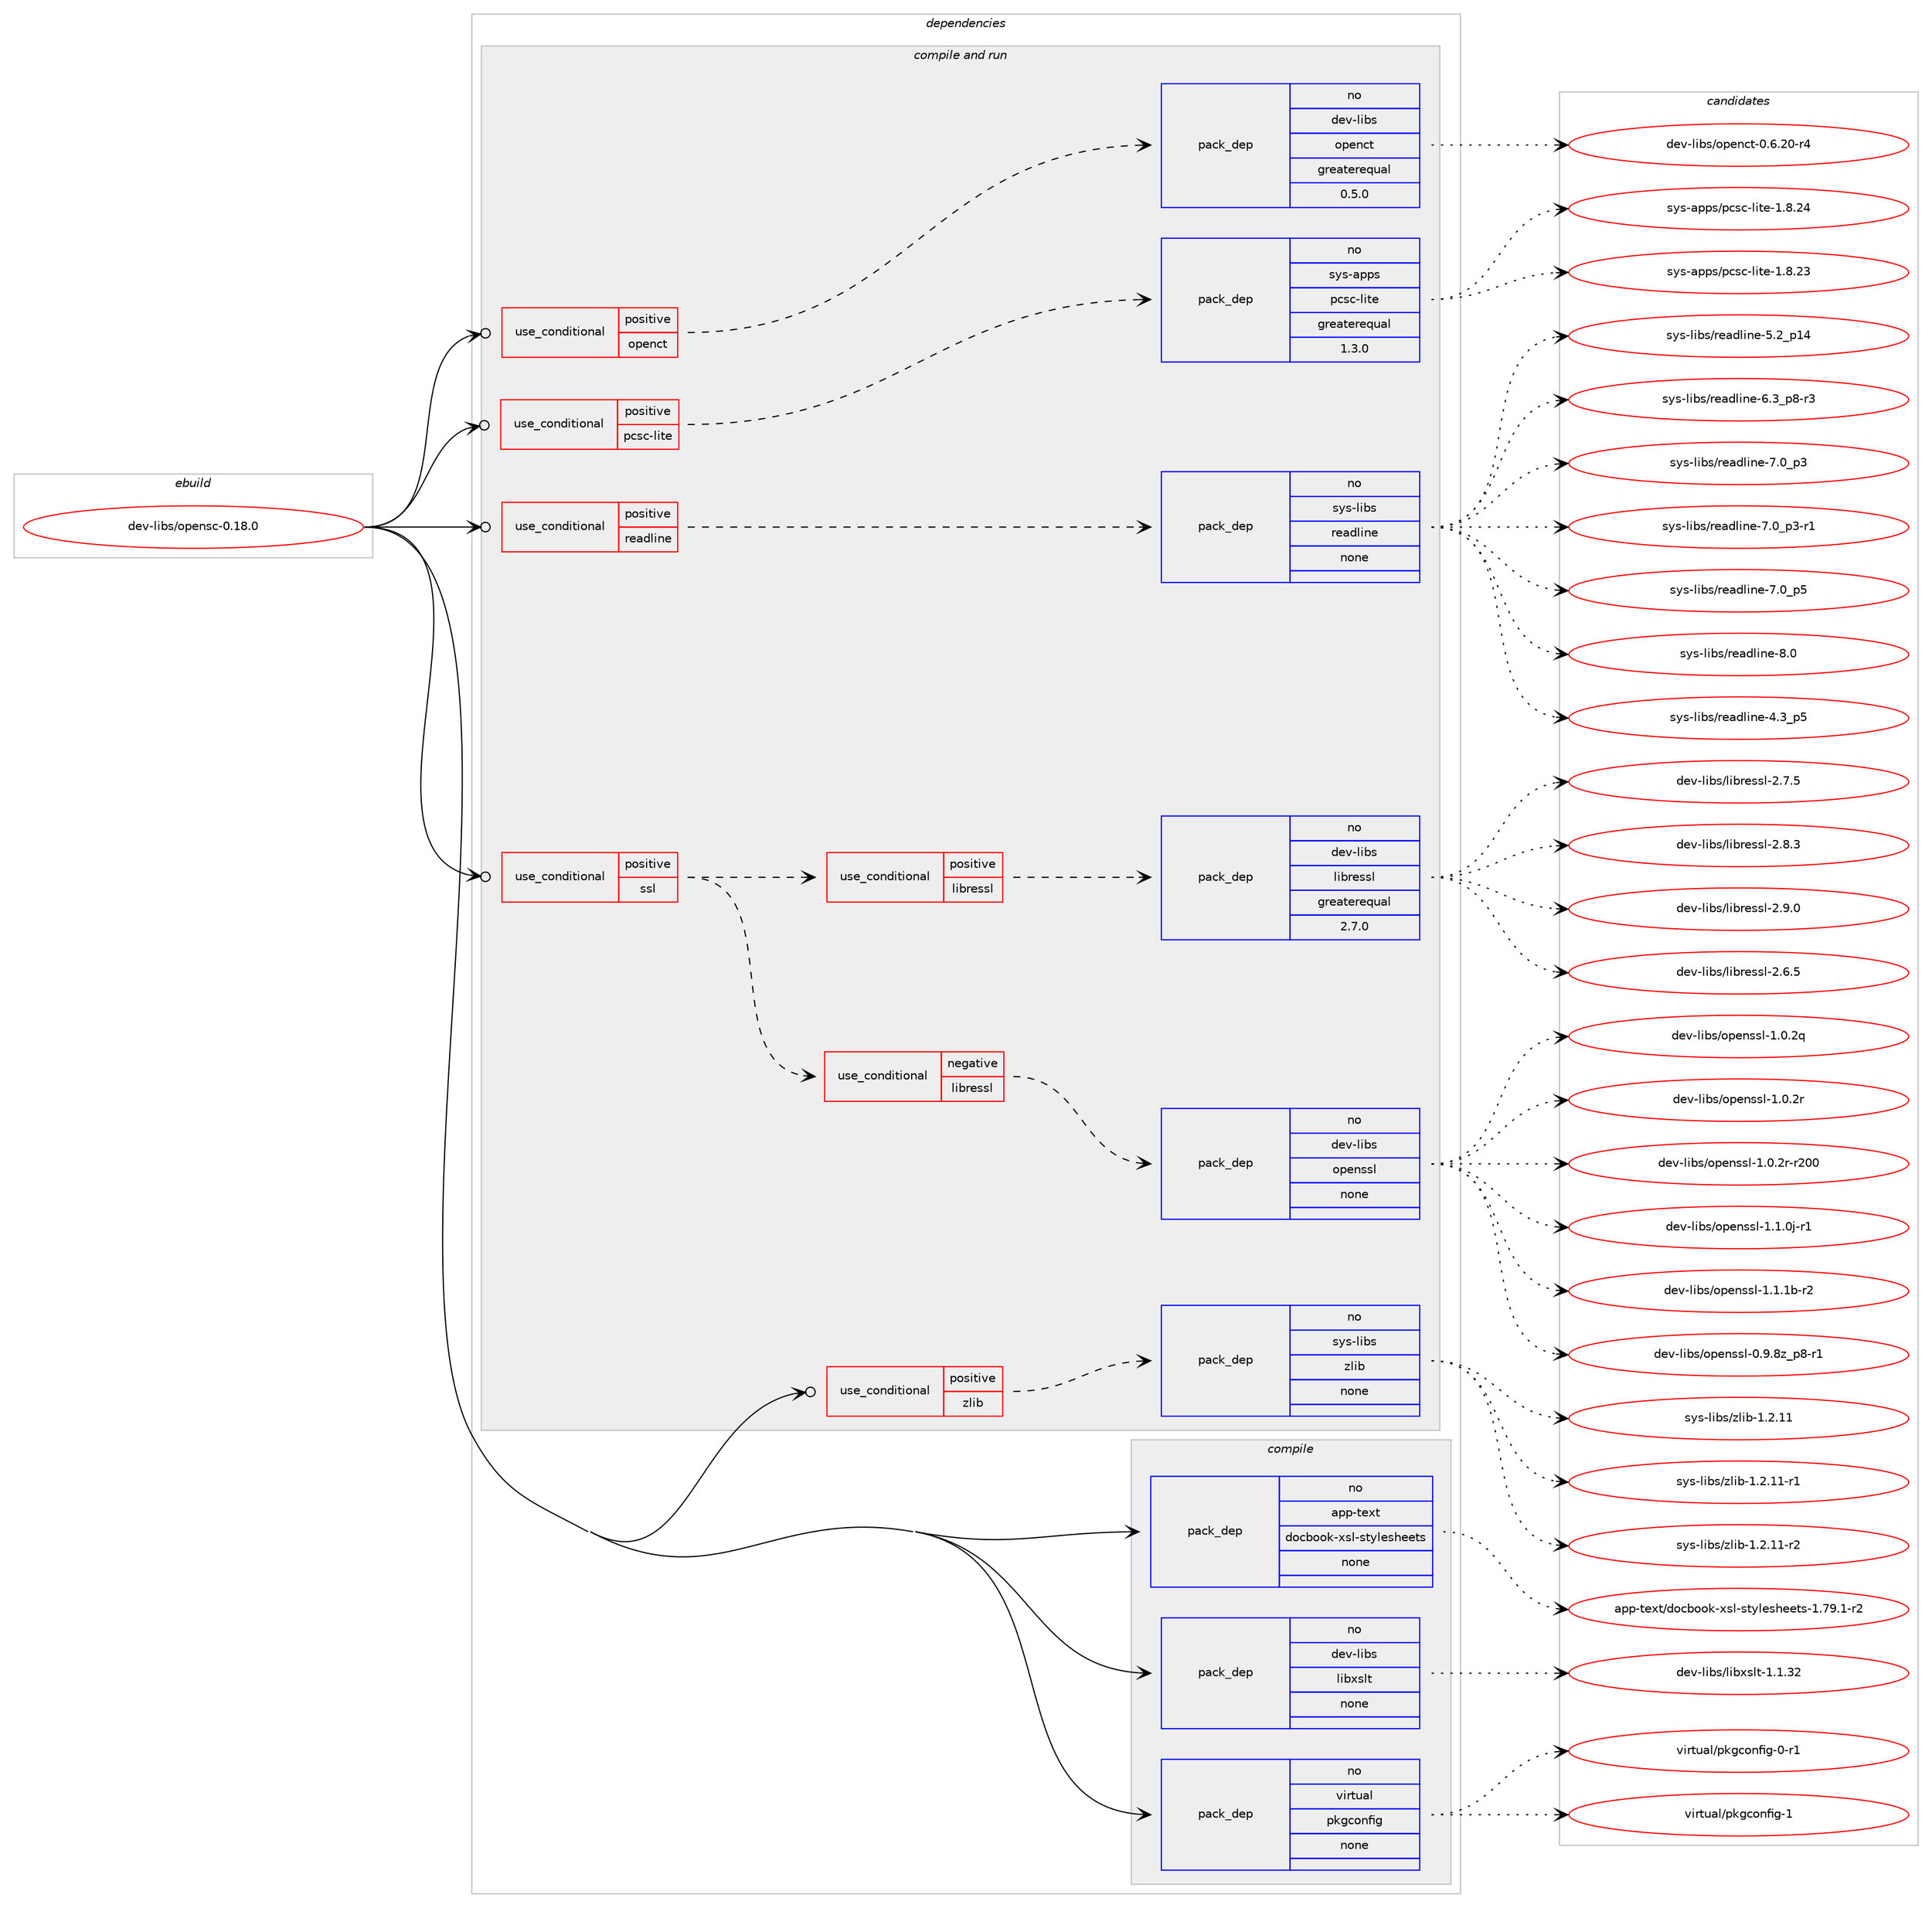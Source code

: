 digraph prolog {

# *************
# Graph options
# *************

newrank=true;
concentrate=true;
compound=true;
graph [rankdir=LR,fontname=Helvetica,fontsize=10,ranksep=1.5];#, ranksep=2.5, nodesep=0.2];
edge  [arrowhead=vee];
node  [fontname=Helvetica,fontsize=10];

# **********
# The ebuild
# **********

subgraph cluster_leftcol {
color=gray;
rank=same;
label=<<i>ebuild</i>>;
id [label="dev-libs/opensc-0.18.0", color=red, width=4, href="../dev-libs/opensc-0.18.0.svg"];
}

# ****************
# The dependencies
# ****************

subgraph cluster_midcol {
color=gray;
label=<<i>dependencies</i>>;
subgraph cluster_compile {
fillcolor="#eeeeee";
style=filled;
label=<<i>compile</i>>;
subgraph pack981492 {
dependency1371158 [label=<<TABLE BORDER="0" CELLBORDER="1" CELLSPACING="0" CELLPADDING="4" WIDTH="220"><TR><TD ROWSPAN="6" CELLPADDING="30">pack_dep</TD></TR><TR><TD WIDTH="110">no</TD></TR><TR><TD>app-text</TD></TR><TR><TD>docbook-xsl-stylesheets</TD></TR><TR><TD>none</TD></TR><TR><TD></TD></TR></TABLE>>, shape=none, color=blue];
}
id:e -> dependency1371158:w [weight=20,style="solid",arrowhead="vee"];
subgraph pack981493 {
dependency1371159 [label=<<TABLE BORDER="0" CELLBORDER="1" CELLSPACING="0" CELLPADDING="4" WIDTH="220"><TR><TD ROWSPAN="6" CELLPADDING="30">pack_dep</TD></TR><TR><TD WIDTH="110">no</TD></TR><TR><TD>dev-libs</TD></TR><TR><TD>libxslt</TD></TR><TR><TD>none</TD></TR><TR><TD></TD></TR></TABLE>>, shape=none, color=blue];
}
id:e -> dependency1371159:w [weight=20,style="solid",arrowhead="vee"];
subgraph pack981494 {
dependency1371160 [label=<<TABLE BORDER="0" CELLBORDER="1" CELLSPACING="0" CELLPADDING="4" WIDTH="220"><TR><TD ROWSPAN="6" CELLPADDING="30">pack_dep</TD></TR><TR><TD WIDTH="110">no</TD></TR><TR><TD>virtual</TD></TR><TR><TD>pkgconfig</TD></TR><TR><TD>none</TD></TR><TR><TD></TD></TR></TABLE>>, shape=none, color=blue];
}
id:e -> dependency1371160:w [weight=20,style="solid",arrowhead="vee"];
}
subgraph cluster_compileandrun {
fillcolor="#eeeeee";
style=filled;
label=<<i>compile and run</i>>;
subgraph cond366710 {
dependency1371161 [label=<<TABLE BORDER="0" CELLBORDER="1" CELLSPACING="0" CELLPADDING="4"><TR><TD ROWSPAN="3" CELLPADDING="10">use_conditional</TD></TR><TR><TD>positive</TD></TR><TR><TD>openct</TD></TR></TABLE>>, shape=none, color=red];
subgraph pack981495 {
dependency1371162 [label=<<TABLE BORDER="0" CELLBORDER="1" CELLSPACING="0" CELLPADDING="4" WIDTH="220"><TR><TD ROWSPAN="6" CELLPADDING="30">pack_dep</TD></TR><TR><TD WIDTH="110">no</TD></TR><TR><TD>dev-libs</TD></TR><TR><TD>openct</TD></TR><TR><TD>greaterequal</TD></TR><TR><TD>0.5.0</TD></TR></TABLE>>, shape=none, color=blue];
}
dependency1371161:e -> dependency1371162:w [weight=20,style="dashed",arrowhead="vee"];
}
id:e -> dependency1371161:w [weight=20,style="solid",arrowhead="odotvee"];
subgraph cond366711 {
dependency1371163 [label=<<TABLE BORDER="0" CELLBORDER="1" CELLSPACING="0" CELLPADDING="4"><TR><TD ROWSPAN="3" CELLPADDING="10">use_conditional</TD></TR><TR><TD>positive</TD></TR><TR><TD>pcsc-lite</TD></TR></TABLE>>, shape=none, color=red];
subgraph pack981496 {
dependency1371164 [label=<<TABLE BORDER="0" CELLBORDER="1" CELLSPACING="0" CELLPADDING="4" WIDTH="220"><TR><TD ROWSPAN="6" CELLPADDING="30">pack_dep</TD></TR><TR><TD WIDTH="110">no</TD></TR><TR><TD>sys-apps</TD></TR><TR><TD>pcsc-lite</TD></TR><TR><TD>greaterequal</TD></TR><TR><TD>1.3.0</TD></TR></TABLE>>, shape=none, color=blue];
}
dependency1371163:e -> dependency1371164:w [weight=20,style="dashed",arrowhead="vee"];
}
id:e -> dependency1371163:w [weight=20,style="solid",arrowhead="odotvee"];
subgraph cond366712 {
dependency1371165 [label=<<TABLE BORDER="0" CELLBORDER="1" CELLSPACING="0" CELLPADDING="4"><TR><TD ROWSPAN="3" CELLPADDING="10">use_conditional</TD></TR><TR><TD>positive</TD></TR><TR><TD>readline</TD></TR></TABLE>>, shape=none, color=red];
subgraph pack981497 {
dependency1371166 [label=<<TABLE BORDER="0" CELLBORDER="1" CELLSPACING="0" CELLPADDING="4" WIDTH="220"><TR><TD ROWSPAN="6" CELLPADDING="30">pack_dep</TD></TR><TR><TD WIDTH="110">no</TD></TR><TR><TD>sys-libs</TD></TR><TR><TD>readline</TD></TR><TR><TD>none</TD></TR><TR><TD></TD></TR></TABLE>>, shape=none, color=blue];
}
dependency1371165:e -> dependency1371166:w [weight=20,style="dashed",arrowhead="vee"];
}
id:e -> dependency1371165:w [weight=20,style="solid",arrowhead="odotvee"];
subgraph cond366713 {
dependency1371167 [label=<<TABLE BORDER="0" CELLBORDER="1" CELLSPACING="0" CELLPADDING="4"><TR><TD ROWSPAN="3" CELLPADDING="10">use_conditional</TD></TR><TR><TD>positive</TD></TR><TR><TD>ssl</TD></TR></TABLE>>, shape=none, color=red];
subgraph cond366714 {
dependency1371168 [label=<<TABLE BORDER="0" CELLBORDER="1" CELLSPACING="0" CELLPADDING="4"><TR><TD ROWSPAN="3" CELLPADDING="10">use_conditional</TD></TR><TR><TD>negative</TD></TR><TR><TD>libressl</TD></TR></TABLE>>, shape=none, color=red];
subgraph pack981498 {
dependency1371169 [label=<<TABLE BORDER="0" CELLBORDER="1" CELLSPACING="0" CELLPADDING="4" WIDTH="220"><TR><TD ROWSPAN="6" CELLPADDING="30">pack_dep</TD></TR><TR><TD WIDTH="110">no</TD></TR><TR><TD>dev-libs</TD></TR><TR><TD>openssl</TD></TR><TR><TD>none</TD></TR><TR><TD></TD></TR></TABLE>>, shape=none, color=blue];
}
dependency1371168:e -> dependency1371169:w [weight=20,style="dashed",arrowhead="vee"];
}
dependency1371167:e -> dependency1371168:w [weight=20,style="dashed",arrowhead="vee"];
subgraph cond366715 {
dependency1371170 [label=<<TABLE BORDER="0" CELLBORDER="1" CELLSPACING="0" CELLPADDING="4"><TR><TD ROWSPAN="3" CELLPADDING="10">use_conditional</TD></TR><TR><TD>positive</TD></TR><TR><TD>libressl</TD></TR></TABLE>>, shape=none, color=red];
subgraph pack981499 {
dependency1371171 [label=<<TABLE BORDER="0" CELLBORDER="1" CELLSPACING="0" CELLPADDING="4" WIDTH="220"><TR><TD ROWSPAN="6" CELLPADDING="30">pack_dep</TD></TR><TR><TD WIDTH="110">no</TD></TR><TR><TD>dev-libs</TD></TR><TR><TD>libressl</TD></TR><TR><TD>greaterequal</TD></TR><TR><TD>2.7.0</TD></TR></TABLE>>, shape=none, color=blue];
}
dependency1371170:e -> dependency1371171:w [weight=20,style="dashed",arrowhead="vee"];
}
dependency1371167:e -> dependency1371170:w [weight=20,style="dashed",arrowhead="vee"];
}
id:e -> dependency1371167:w [weight=20,style="solid",arrowhead="odotvee"];
subgraph cond366716 {
dependency1371172 [label=<<TABLE BORDER="0" CELLBORDER="1" CELLSPACING="0" CELLPADDING="4"><TR><TD ROWSPAN="3" CELLPADDING="10">use_conditional</TD></TR><TR><TD>positive</TD></TR><TR><TD>zlib</TD></TR></TABLE>>, shape=none, color=red];
subgraph pack981500 {
dependency1371173 [label=<<TABLE BORDER="0" CELLBORDER="1" CELLSPACING="0" CELLPADDING="4" WIDTH="220"><TR><TD ROWSPAN="6" CELLPADDING="30">pack_dep</TD></TR><TR><TD WIDTH="110">no</TD></TR><TR><TD>sys-libs</TD></TR><TR><TD>zlib</TD></TR><TR><TD>none</TD></TR><TR><TD></TD></TR></TABLE>>, shape=none, color=blue];
}
dependency1371172:e -> dependency1371173:w [weight=20,style="dashed",arrowhead="vee"];
}
id:e -> dependency1371172:w [weight=20,style="solid",arrowhead="odotvee"];
}
subgraph cluster_run {
fillcolor="#eeeeee";
style=filled;
label=<<i>run</i>>;
}
}

# **************
# The candidates
# **************

subgraph cluster_choices {
rank=same;
color=gray;
label=<<i>candidates</i>>;

subgraph choice981492 {
color=black;
nodesep=1;
choice97112112451161011201164710011199981111111074512011510845115116121108101115104101101116115454946555746494511450 [label="app-text/docbook-xsl-stylesheets-1.79.1-r2", color=red, width=4,href="../app-text/docbook-xsl-stylesheets-1.79.1-r2.svg"];
dependency1371158:e -> choice97112112451161011201164710011199981111111074512011510845115116121108101115104101101116115454946555746494511450:w [style=dotted,weight="100"];
}
subgraph choice981493 {
color=black;
nodesep=1;
choice1001011184510810598115471081059812011510811645494649465150 [label="dev-libs/libxslt-1.1.32", color=red, width=4,href="../dev-libs/libxslt-1.1.32.svg"];
dependency1371159:e -> choice1001011184510810598115471081059812011510811645494649465150:w [style=dotted,weight="100"];
}
subgraph choice981494 {
color=black;
nodesep=1;
choice11810511411611797108471121071039911111010210510345484511449 [label="virtual/pkgconfig-0-r1", color=red, width=4,href="../virtual/pkgconfig-0-r1.svg"];
choice1181051141161179710847112107103991111101021051034549 [label="virtual/pkgconfig-1", color=red, width=4,href="../virtual/pkgconfig-1.svg"];
dependency1371160:e -> choice11810511411611797108471121071039911111010210510345484511449:w [style=dotted,weight="100"];
dependency1371160:e -> choice1181051141161179710847112107103991111101021051034549:w [style=dotted,weight="100"];
}
subgraph choice981495 {
color=black;
nodesep=1;
choice10010111845108105981154711111210111099116454846544650484511452 [label="dev-libs/openct-0.6.20-r4", color=red, width=4,href="../dev-libs/openct-0.6.20-r4.svg"];
dependency1371162:e -> choice10010111845108105981154711111210111099116454846544650484511452:w [style=dotted,weight="100"];
}
subgraph choice981496 {
color=black;
nodesep=1;
choice11512111545971121121154711299115994510810511610145494656465051 [label="sys-apps/pcsc-lite-1.8.23", color=red, width=4,href="../sys-apps/pcsc-lite-1.8.23.svg"];
choice11512111545971121121154711299115994510810511610145494656465052 [label="sys-apps/pcsc-lite-1.8.24", color=red, width=4,href="../sys-apps/pcsc-lite-1.8.24.svg"];
dependency1371164:e -> choice11512111545971121121154711299115994510810511610145494656465051:w [style=dotted,weight="100"];
dependency1371164:e -> choice11512111545971121121154711299115994510810511610145494656465052:w [style=dotted,weight="100"];
}
subgraph choice981497 {
color=black;
nodesep=1;
choice11512111545108105981154711410197100108105110101455246519511253 [label="sys-libs/readline-4.3_p5", color=red, width=4,href="../sys-libs/readline-4.3_p5.svg"];
choice1151211154510810598115471141019710010810511010145534650951124952 [label="sys-libs/readline-5.2_p14", color=red, width=4,href="../sys-libs/readline-5.2_p14.svg"];
choice115121115451081059811547114101971001081051101014554465195112564511451 [label="sys-libs/readline-6.3_p8-r3", color=red, width=4,href="../sys-libs/readline-6.3_p8-r3.svg"];
choice11512111545108105981154711410197100108105110101455546489511251 [label="sys-libs/readline-7.0_p3", color=red, width=4,href="../sys-libs/readline-7.0_p3.svg"];
choice115121115451081059811547114101971001081051101014555464895112514511449 [label="sys-libs/readline-7.0_p3-r1", color=red, width=4,href="../sys-libs/readline-7.0_p3-r1.svg"];
choice11512111545108105981154711410197100108105110101455546489511253 [label="sys-libs/readline-7.0_p5", color=red, width=4,href="../sys-libs/readline-7.0_p5.svg"];
choice1151211154510810598115471141019710010810511010145564648 [label="sys-libs/readline-8.0", color=red, width=4,href="../sys-libs/readline-8.0.svg"];
dependency1371166:e -> choice11512111545108105981154711410197100108105110101455246519511253:w [style=dotted,weight="100"];
dependency1371166:e -> choice1151211154510810598115471141019710010810511010145534650951124952:w [style=dotted,weight="100"];
dependency1371166:e -> choice115121115451081059811547114101971001081051101014554465195112564511451:w [style=dotted,weight="100"];
dependency1371166:e -> choice11512111545108105981154711410197100108105110101455546489511251:w [style=dotted,weight="100"];
dependency1371166:e -> choice115121115451081059811547114101971001081051101014555464895112514511449:w [style=dotted,weight="100"];
dependency1371166:e -> choice11512111545108105981154711410197100108105110101455546489511253:w [style=dotted,weight="100"];
dependency1371166:e -> choice1151211154510810598115471141019710010810511010145564648:w [style=dotted,weight="100"];
}
subgraph choice981498 {
color=black;
nodesep=1;
choice10010111845108105981154711111210111011511510845484657465612295112564511449 [label="dev-libs/openssl-0.9.8z_p8-r1", color=red, width=4,href="../dev-libs/openssl-0.9.8z_p8-r1.svg"];
choice100101118451081059811547111112101110115115108454946484650113 [label="dev-libs/openssl-1.0.2q", color=red, width=4,href="../dev-libs/openssl-1.0.2q.svg"];
choice100101118451081059811547111112101110115115108454946484650114 [label="dev-libs/openssl-1.0.2r", color=red, width=4,href="../dev-libs/openssl-1.0.2r.svg"];
choice10010111845108105981154711111210111011511510845494648465011445114504848 [label="dev-libs/openssl-1.0.2r-r200", color=red, width=4,href="../dev-libs/openssl-1.0.2r-r200.svg"];
choice1001011184510810598115471111121011101151151084549464946481064511449 [label="dev-libs/openssl-1.1.0j-r1", color=red, width=4,href="../dev-libs/openssl-1.1.0j-r1.svg"];
choice100101118451081059811547111112101110115115108454946494649984511450 [label="dev-libs/openssl-1.1.1b-r2", color=red, width=4,href="../dev-libs/openssl-1.1.1b-r2.svg"];
dependency1371169:e -> choice10010111845108105981154711111210111011511510845484657465612295112564511449:w [style=dotted,weight="100"];
dependency1371169:e -> choice100101118451081059811547111112101110115115108454946484650113:w [style=dotted,weight="100"];
dependency1371169:e -> choice100101118451081059811547111112101110115115108454946484650114:w [style=dotted,weight="100"];
dependency1371169:e -> choice10010111845108105981154711111210111011511510845494648465011445114504848:w [style=dotted,weight="100"];
dependency1371169:e -> choice1001011184510810598115471111121011101151151084549464946481064511449:w [style=dotted,weight="100"];
dependency1371169:e -> choice100101118451081059811547111112101110115115108454946494649984511450:w [style=dotted,weight="100"];
}
subgraph choice981499 {
color=black;
nodesep=1;
choice10010111845108105981154710810598114101115115108455046544653 [label="dev-libs/libressl-2.6.5", color=red, width=4,href="../dev-libs/libressl-2.6.5.svg"];
choice10010111845108105981154710810598114101115115108455046554653 [label="dev-libs/libressl-2.7.5", color=red, width=4,href="../dev-libs/libressl-2.7.5.svg"];
choice10010111845108105981154710810598114101115115108455046564651 [label="dev-libs/libressl-2.8.3", color=red, width=4,href="../dev-libs/libressl-2.8.3.svg"];
choice10010111845108105981154710810598114101115115108455046574648 [label="dev-libs/libressl-2.9.0", color=red, width=4,href="../dev-libs/libressl-2.9.0.svg"];
dependency1371171:e -> choice10010111845108105981154710810598114101115115108455046544653:w [style=dotted,weight="100"];
dependency1371171:e -> choice10010111845108105981154710810598114101115115108455046554653:w [style=dotted,weight="100"];
dependency1371171:e -> choice10010111845108105981154710810598114101115115108455046564651:w [style=dotted,weight="100"];
dependency1371171:e -> choice10010111845108105981154710810598114101115115108455046574648:w [style=dotted,weight="100"];
}
subgraph choice981500 {
color=black;
nodesep=1;
choice1151211154510810598115471221081059845494650464949 [label="sys-libs/zlib-1.2.11", color=red, width=4,href="../sys-libs/zlib-1.2.11.svg"];
choice11512111545108105981154712210810598454946504649494511449 [label="sys-libs/zlib-1.2.11-r1", color=red, width=4,href="../sys-libs/zlib-1.2.11-r1.svg"];
choice11512111545108105981154712210810598454946504649494511450 [label="sys-libs/zlib-1.2.11-r2", color=red, width=4,href="../sys-libs/zlib-1.2.11-r2.svg"];
dependency1371173:e -> choice1151211154510810598115471221081059845494650464949:w [style=dotted,weight="100"];
dependency1371173:e -> choice11512111545108105981154712210810598454946504649494511449:w [style=dotted,weight="100"];
dependency1371173:e -> choice11512111545108105981154712210810598454946504649494511450:w [style=dotted,weight="100"];
}
}

}
